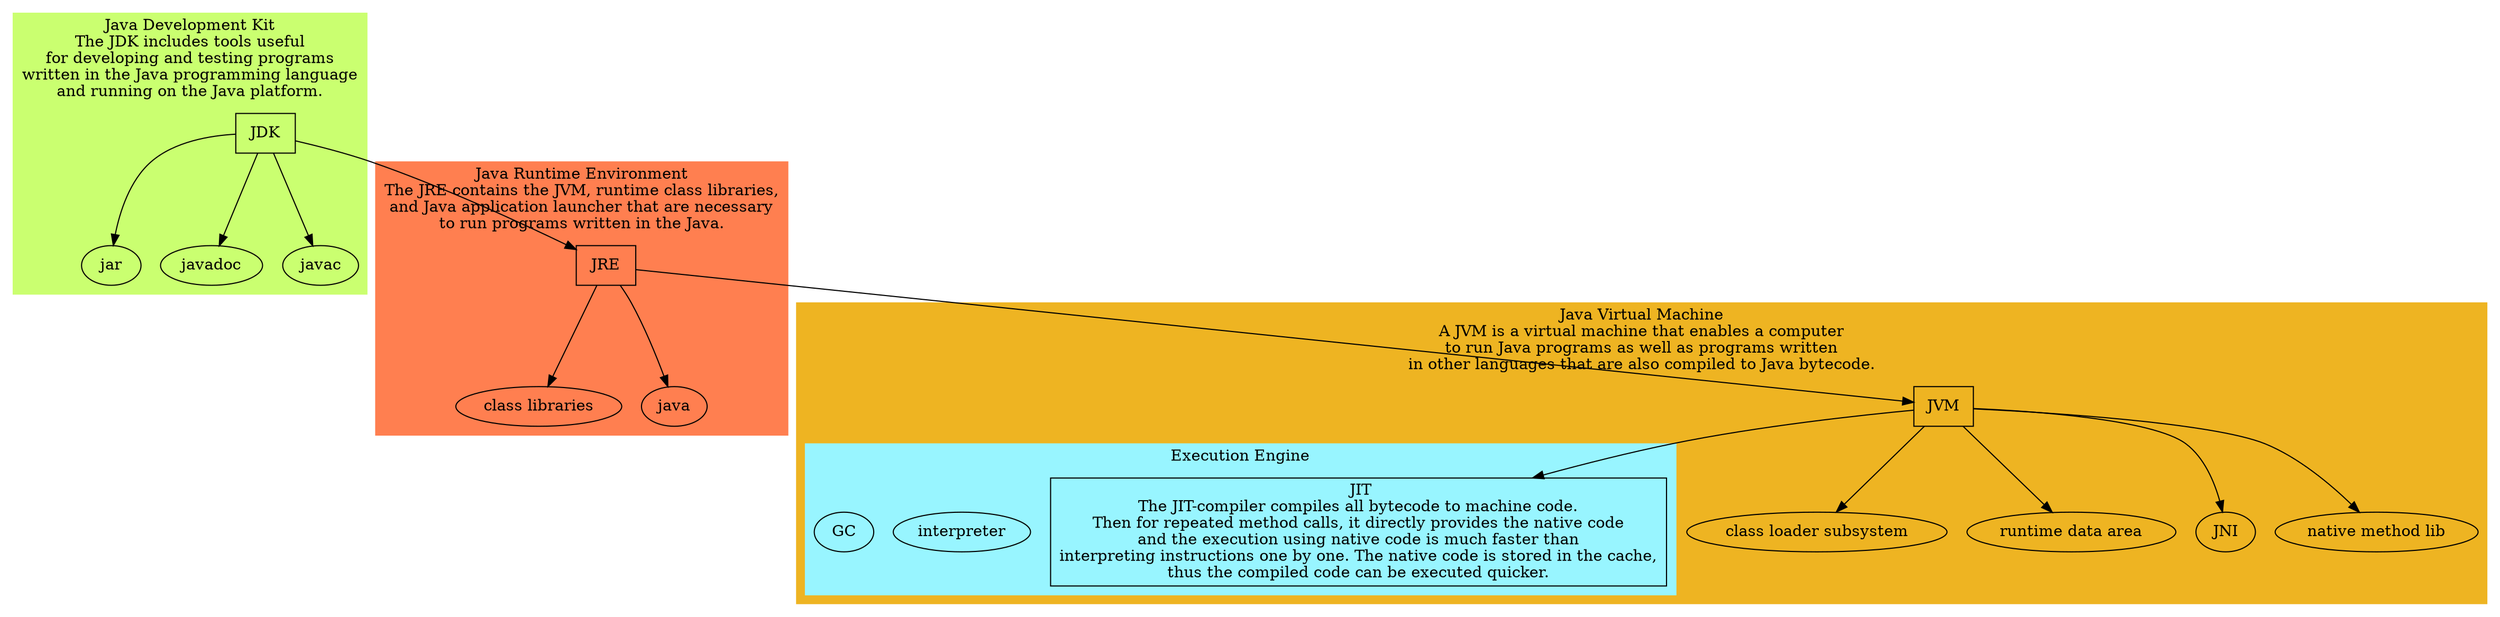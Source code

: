 digraph G {

	subgraph cluster_jdk {
		style=filled;
		color=darkolivegreen1;

    JDK[shape=rectangle];
		JDK -> jar;
    JDK -> javadoc;
    JDK -> javac;

		label = "Java Development Kit\n"
		+ "The JDK includes tools useful\n"
		+ "for developing and testing programs\n"
		+ "written in the Java programming language\n"
		+ "and running on the Java platform.";
	}

	subgraph cluster_jre {
    style=filled;

    JRE[shape=rectangle];
    JRE -> "class libraries";
    JRE -> "java";

		label = "Java Runtime Environment\n"
		+ "The JRE contains the JVM, runtime class libraries,\n"
		+ "and Java application launcher that are necessary\n"
		+ "to run programs written in the Java.";

		color=coral;
	}


	subgraph cluster_jvm {
		style=filled;
		color=goldenrod2;
		label = "Java Virtual Machine\n"
		+ "A JVM is a virtual machine that enables a computer\n"
		+ "to run Java programs as well as programs written\n"
		+ "in other languages that are also compiled to Java bytecode.";

    JVM[shape=rectangle];
    JVM -> JIT;
		JVM -> "class loader subsystem";
		JVM -> "runtime data area";
		JVM -> "JNI";
		JVM -> "native method lib";

    subgraph cluster_jit {
		        style=filled;
		        color=cadetblue1;

            JIT [shape=rectangle, label = " JIT\n"
            + "The JIT-compiler compiles all bytecode to machine code.\n"
            + "Then for repeated method calls, it directly provides the native code\n"
            + "and the execution using native code is much faster than\n"
            + "interpreting instructions one by one. The native code is stored in the cache,\n"
            + "thus the compiled code can be executed quicker."];

			      interpreter;
			      GC;
		        label = "Execution Engine";
	  }
	}
        JDK -> JRE;
        JRE -> JVM;

}